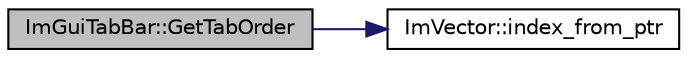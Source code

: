digraph "ImGuiTabBar::GetTabOrder"
{
 // LATEX_PDF_SIZE
  edge [fontname="Helvetica",fontsize="10",labelfontname="Helvetica",labelfontsize="10"];
  node [fontname="Helvetica",fontsize="10",shape=record];
  rankdir="LR";
  Node1 [label="ImGuiTabBar::GetTabOrder",height=0.2,width=0.4,color="black", fillcolor="grey75", style="filled", fontcolor="black",tooltip=" "];
  Node1 -> Node2 [color="midnightblue",fontsize="10",style="solid",fontname="Helvetica"];
  Node2 [label="ImVector::index_from_ptr",height=0.2,width=0.4,color="black", fillcolor="white", style="filled",URL="$struct_im_vector.html#a3fd48379f807eeb01fb9da39afa30dc7",tooltip=" "];
}
